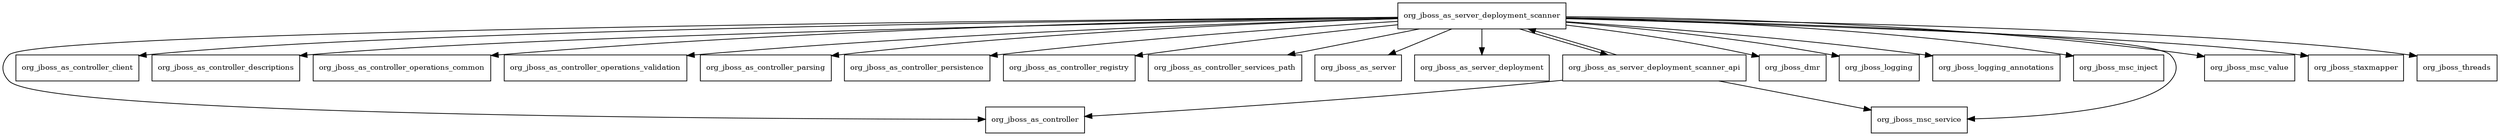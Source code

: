 digraph jboss_as_deployment_scanner_7_4_0_Final_redhat_19_package_dependencies {
  node [shape = box, fontsize=10.0];
  org_jboss_as_server_deployment_scanner -> org_jboss_as_controller;
  org_jboss_as_server_deployment_scanner -> org_jboss_as_controller_client;
  org_jboss_as_server_deployment_scanner -> org_jboss_as_controller_descriptions;
  org_jboss_as_server_deployment_scanner -> org_jboss_as_controller_operations_common;
  org_jboss_as_server_deployment_scanner -> org_jboss_as_controller_operations_validation;
  org_jboss_as_server_deployment_scanner -> org_jboss_as_controller_parsing;
  org_jboss_as_server_deployment_scanner -> org_jboss_as_controller_persistence;
  org_jboss_as_server_deployment_scanner -> org_jboss_as_controller_registry;
  org_jboss_as_server_deployment_scanner -> org_jboss_as_controller_services_path;
  org_jboss_as_server_deployment_scanner -> org_jboss_as_server;
  org_jboss_as_server_deployment_scanner -> org_jboss_as_server_deployment;
  org_jboss_as_server_deployment_scanner -> org_jboss_as_server_deployment_scanner_api;
  org_jboss_as_server_deployment_scanner -> org_jboss_dmr;
  org_jboss_as_server_deployment_scanner -> org_jboss_logging;
  org_jboss_as_server_deployment_scanner -> org_jboss_logging_annotations;
  org_jboss_as_server_deployment_scanner -> org_jboss_msc_inject;
  org_jboss_as_server_deployment_scanner -> org_jboss_msc_service;
  org_jboss_as_server_deployment_scanner -> org_jboss_msc_value;
  org_jboss_as_server_deployment_scanner -> org_jboss_staxmapper;
  org_jboss_as_server_deployment_scanner -> org_jboss_threads;
  org_jboss_as_server_deployment_scanner_api -> org_jboss_as_controller;
  org_jboss_as_server_deployment_scanner_api -> org_jboss_as_server_deployment_scanner;
  org_jboss_as_server_deployment_scanner_api -> org_jboss_msc_service;
}
